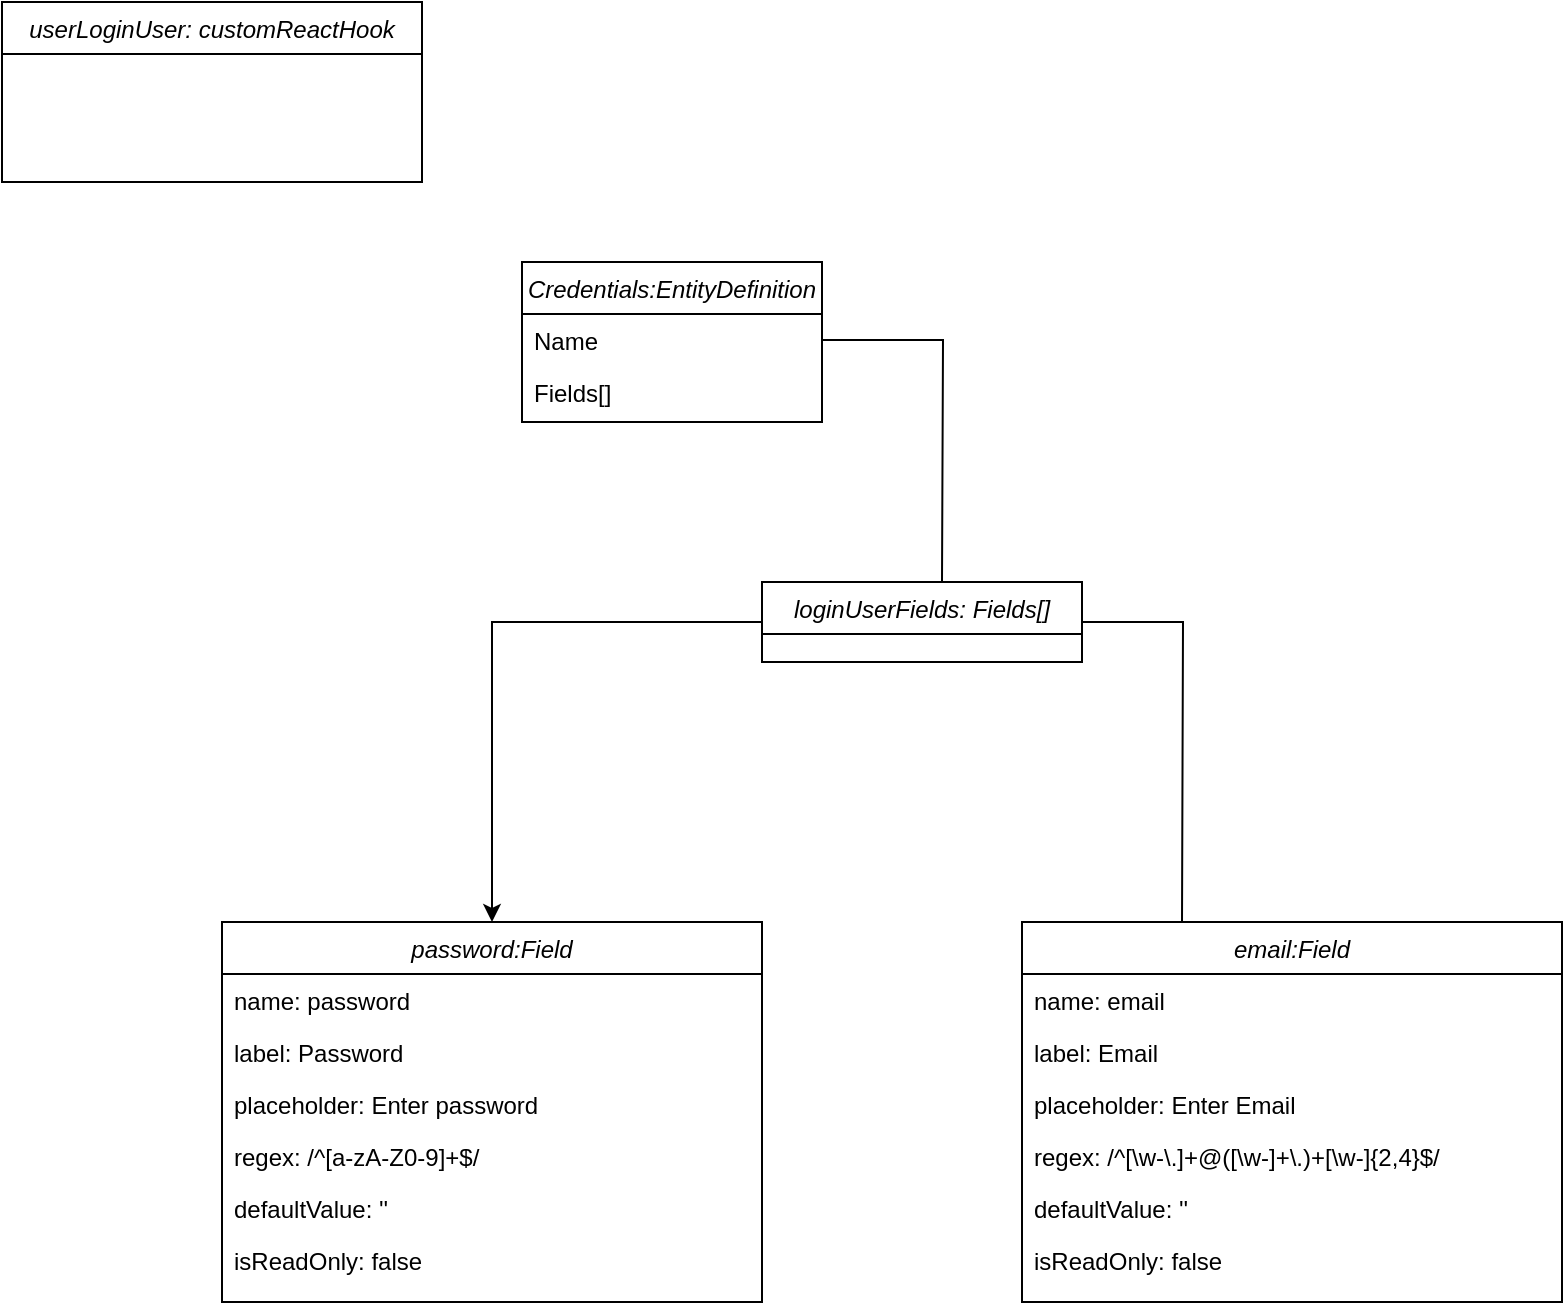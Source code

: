 <mxfile version="22.1.18" type="github">
  <diagram id="C5RBs43oDa-KdzZeNtuy" name="Page-1">
    <mxGraphModel dx="2261" dy="1964" grid="1" gridSize="10" guides="1" tooltips="1" connect="1" arrows="1" fold="1" page="1" pageScale="1" pageWidth="827" pageHeight="1169" math="0" shadow="0">
      <root>
        <mxCell id="WIyWlLk6GJQsqaUBKTNV-0" />
        <mxCell id="WIyWlLk6GJQsqaUBKTNV-1" parent="WIyWlLk6GJQsqaUBKTNV-0" />
        <mxCell id="zkfFHV4jXpPFQw0GAbJ--0" value="Credentials:EntityDefinition&#xa;" style="swimlane;fontStyle=2;align=center;verticalAlign=top;childLayout=stackLayout;horizontal=1;startSize=26;horizontalStack=0;resizeParent=1;resizeLast=0;collapsible=1;marginBottom=0;rounded=0;shadow=0;strokeWidth=1;" parent="WIyWlLk6GJQsqaUBKTNV-1" vertex="1">
          <mxGeometry x="220" y="120" width="150" height="80" as="geometry">
            <mxRectangle x="230" y="140" width="160" height="26" as="alternateBounds" />
          </mxGeometry>
        </mxCell>
        <mxCell id="sOAEiHEBRGRyr1do5JYv-5" style="edgeStyle=orthogonalEdgeStyle;rounded=0;orthogonalLoop=1;jettySize=auto;html=1;endArrow=none;endFill=0;" edge="1" parent="zkfFHV4jXpPFQw0GAbJ--0" source="zkfFHV4jXpPFQw0GAbJ--1">
          <mxGeometry relative="1" as="geometry">
            <mxPoint x="210" y="160" as="targetPoint" />
          </mxGeometry>
        </mxCell>
        <mxCell id="zkfFHV4jXpPFQw0GAbJ--1" value="Name" style="text;align=left;verticalAlign=top;spacingLeft=4;spacingRight=4;overflow=hidden;rotatable=0;points=[[0,0.5],[1,0.5]];portConstraint=eastwest;" parent="zkfFHV4jXpPFQw0GAbJ--0" vertex="1">
          <mxGeometry y="26" width="150" height="26" as="geometry" />
        </mxCell>
        <mxCell id="zkfFHV4jXpPFQw0GAbJ--2" value="Fields[] " style="text;align=left;verticalAlign=top;spacingLeft=4;spacingRight=4;overflow=hidden;rotatable=0;points=[[0,0.5],[1,0.5]];portConstraint=eastwest;rounded=0;shadow=0;html=0;" parent="zkfFHV4jXpPFQw0GAbJ--0" vertex="1">
          <mxGeometry y="52" width="150" height="26" as="geometry" />
        </mxCell>
        <mxCell id="sOAEiHEBRGRyr1do5JYv-10" style="edgeStyle=orthogonalEdgeStyle;rounded=0;orthogonalLoop=1;jettySize=auto;html=1;endArrow=none;endFill=0;" edge="1" parent="WIyWlLk6GJQsqaUBKTNV-1" source="sOAEiHEBRGRyr1do5JYv-6">
          <mxGeometry relative="1" as="geometry">
            <mxPoint x="550" y="450" as="targetPoint" />
          </mxGeometry>
        </mxCell>
        <mxCell id="sOAEiHEBRGRyr1do5JYv-27" style="edgeStyle=orthogonalEdgeStyle;rounded=0;orthogonalLoop=1;jettySize=auto;html=1;entryX=0.5;entryY=0;entryDx=0;entryDy=0;exitX=0;exitY=0.5;exitDx=0;exitDy=0;" edge="1" parent="WIyWlLk6GJQsqaUBKTNV-1" source="sOAEiHEBRGRyr1do5JYv-6" target="sOAEiHEBRGRyr1do5JYv-20">
          <mxGeometry relative="1" as="geometry" />
        </mxCell>
        <mxCell id="sOAEiHEBRGRyr1do5JYv-6" value="loginUserFields: Fields[]&#xa;" style="swimlane;fontStyle=2;align=center;verticalAlign=top;childLayout=stackLayout;horizontal=1;startSize=26;horizontalStack=0;resizeParent=1;resizeLast=0;collapsible=1;marginBottom=0;rounded=0;shadow=0;strokeWidth=1;" vertex="1" parent="WIyWlLk6GJQsqaUBKTNV-1">
          <mxGeometry x="340" y="280" width="160" height="40" as="geometry">
            <mxRectangle x="230" y="140" width="160" height="26" as="alternateBounds" />
          </mxGeometry>
        </mxCell>
        <mxCell id="sOAEiHEBRGRyr1do5JYv-11" value="email:Field&#xa;" style="swimlane;fontStyle=2;align=center;verticalAlign=top;childLayout=stackLayout;horizontal=1;startSize=26;horizontalStack=0;resizeParent=1;resizeLast=0;collapsible=1;marginBottom=0;rounded=0;shadow=0;strokeWidth=1;" vertex="1" parent="WIyWlLk6GJQsqaUBKTNV-1">
          <mxGeometry x="470" y="450" width="270" height="190" as="geometry">
            <mxRectangle x="230" y="140" width="160" height="26" as="alternateBounds" />
          </mxGeometry>
        </mxCell>
        <mxCell id="sOAEiHEBRGRyr1do5JYv-13" value="name: email" style="text;align=left;verticalAlign=top;spacingLeft=4;spacingRight=4;overflow=hidden;rotatable=0;points=[[0,0.5],[1,0.5]];portConstraint=eastwest;" vertex="1" parent="sOAEiHEBRGRyr1do5JYv-11">
          <mxGeometry y="26" width="270" height="26" as="geometry" />
        </mxCell>
        <mxCell id="sOAEiHEBRGRyr1do5JYv-14" value="label: Email&#xa;" style="text;align=left;verticalAlign=top;spacingLeft=4;spacingRight=4;overflow=hidden;rotatable=0;points=[[0,0.5],[1,0.5]];portConstraint=eastwest;rounded=0;shadow=0;html=0;" vertex="1" parent="sOAEiHEBRGRyr1do5JYv-11">
          <mxGeometry y="52" width="270" height="26" as="geometry" />
        </mxCell>
        <mxCell id="sOAEiHEBRGRyr1do5JYv-15" value="placeholder: Enter Email&#xa;" style="text;align=left;verticalAlign=top;spacingLeft=4;spacingRight=4;overflow=hidden;rotatable=0;points=[[0,0.5],[1,0.5]];portConstraint=eastwest;rounded=0;shadow=0;html=0;" vertex="1" parent="sOAEiHEBRGRyr1do5JYv-11">
          <mxGeometry y="78" width="270" height="26" as="geometry" />
        </mxCell>
        <mxCell id="sOAEiHEBRGRyr1do5JYv-16" value="regex: /^[\w-\.]+@([\w-]+\.)+[\w-]{2,4}$/" style="text;align=left;verticalAlign=top;spacingLeft=4;spacingRight=4;overflow=hidden;rotatable=0;points=[[0,0.5],[1,0.5]];portConstraint=eastwest;rounded=0;shadow=0;html=0;" vertex="1" parent="sOAEiHEBRGRyr1do5JYv-11">
          <mxGeometry y="104" width="270" height="26" as="geometry" />
        </mxCell>
        <mxCell id="sOAEiHEBRGRyr1do5JYv-19" value="defaultValue: &#39;&#39;&#xa;" style="text;align=left;verticalAlign=top;spacingLeft=4;spacingRight=4;overflow=hidden;rotatable=0;points=[[0,0.5],[1,0.5]];portConstraint=eastwest;rounded=0;shadow=0;html=0;" vertex="1" parent="sOAEiHEBRGRyr1do5JYv-11">
          <mxGeometry y="130" width="270" height="26" as="geometry" />
        </mxCell>
        <mxCell id="sOAEiHEBRGRyr1do5JYv-17" value="isReadOnly: false" style="text;align=left;verticalAlign=top;spacingLeft=4;spacingRight=4;overflow=hidden;rotatable=0;points=[[0,0.5],[1,0.5]];portConstraint=eastwest;rounded=0;shadow=0;html=0;" vertex="1" parent="sOAEiHEBRGRyr1do5JYv-11">
          <mxGeometry y="156" width="270" height="24" as="geometry" />
        </mxCell>
        <mxCell id="sOAEiHEBRGRyr1do5JYv-20" value="password:Field&#xa;" style="swimlane;fontStyle=2;align=center;verticalAlign=top;childLayout=stackLayout;horizontal=1;startSize=26;horizontalStack=0;resizeParent=1;resizeLast=0;collapsible=1;marginBottom=0;rounded=0;shadow=0;strokeWidth=1;" vertex="1" parent="WIyWlLk6GJQsqaUBKTNV-1">
          <mxGeometry x="70" y="450" width="270" height="190" as="geometry">
            <mxRectangle x="230" y="140" width="160" height="26" as="alternateBounds" />
          </mxGeometry>
        </mxCell>
        <mxCell id="sOAEiHEBRGRyr1do5JYv-21" value="name: password" style="text;align=left;verticalAlign=top;spacingLeft=4;spacingRight=4;overflow=hidden;rotatable=0;points=[[0,0.5],[1,0.5]];portConstraint=eastwest;" vertex="1" parent="sOAEiHEBRGRyr1do5JYv-20">
          <mxGeometry y="26" width="270" height="26" as="geometry" />
        </mxCell>
        <mxCell id="sOAEiHEBRGRyr1do5JYv-22" value="label: Password&#xa;" style="text;align=left;verticalAlign=top;spacingLeft=4;spacingRight=4;overflow=hidden;rotatable=0;points=[[0,0.5],[1,0.5]];portConstraint=eastwest;rounded=0;shadow=0;html=0;" vertex="1" parent="sOAEiHEBRGRyr1do5JYv-20">
          <mxGeometry y="52" width="270" height="26" as="geometry" />
        </mxCell>
        <mxCell id="sOAEiHEBRGRyr1do5JYv-23" value="placeholder: Enter password&#xa;" style="text;align=left;verticalAlign=top;spacingLeft=4;spacingRight=4;overflow=hidden;rotatable=0;points=[[0,0.5],[1,0.5]];portConstraint=eastwest;rounded=0;shadow=0;html=0;" vertex="1" parent="sOAEiHEBRGRyr1do5JYv-20">
          <mxGeometry y="78" width="270" height="26" as="geometry" />
        </mxCell>
        <mxCell id="sOAEiHEBRGRyr1do5JYv-24" value="regex: /^[a-zA-Z0-9]+$/" style="text;align=left;verticalAlign=top;spacingLeft=4;spacingRight=4;overflow=hidden;rotatable=0;points=[[0,0.5],[1,0.5]];portConstraint=eastwest;rounded=0;shadow=0;html=0;" vertex="1" parent="sOAEiHEBRGRyr1do5JYv-20">
          <mxGeometry y="104" width="270" height="26" as="geometry" />
        </mxCell>
        <mxCell id="sOAEiHEBRGRyr1do5JYv-25" value="defaultValue: &#39;&#39;&#xa;" style="text;align=left;verticalAlign=top;spacingLeft=4;spacingRight=4;overflow=hidden;rotatable=0;points=[[0,0.5],[1,0.5]];portConstraint=eastwest;rounded=0;shadow=0;html=0;" vertex="1" parent="sOAEiHEBRGRyr1do5JYv-20">
          <mxGeometry y="130" width="270" height="26" as="geometry" />
        </mxCell>
        <mxCell id="sOAEiHEBRGRyr1do5JYv-26" value="isReadOnly: false" style="text;align=left;verticalAlign=top;spacingLeft=4;spacingRight=4;overflow=hidden;rotatable=0;points=[[0,0.5],[1,0.5]];portConstraint=eastwest;rounded=0;shadow=0;html=0;" vertex="1" parent="sOAEiHEBRGRyr1do5JYv-20">
          <mxGeometry y="156" width="270" height="24" as="geometry" />
        </mxCell>
        <mxCell id="sOAEiHEBRGRyr1do5JYv-28" value="userLoginUser: customReactHook" style="swimlane;fontStyle=2;align=center;verticalAlign=top;childLayout=stackLayout;horizontal=1;startSize=26;horizontalStack=0;resizeParent=1;resizeLast=0;collapsible=1;marginBottom=0;rounded=0;shadow=0;strokeWidth=1;" vertex="1" collapsed="1" parent="WIyWlLk6GJQsqaUBKTNV-1">
          <mxGeometry x="-40" y="-10" width="210" height="90" as="geometry">
            <mxRectangle x="10" y="-10" width="150" height="80" as="alternateBounds" />
          </mxGeometry>
        </mxCell>
        <mxCell id="sOAEiHEBRGRyr1do5JYv-29" style="edgeStyle=orthogonalEdgeStyle;rounded=0;orthogonalLoop=1;jettySize=auto;html=1;endArrow=none;endFill=0;" edge="1" parent="sOAEiHEBRGRyr1do5JYv-28" source="sOAEiHEBRGRyr1do5JYv-30">
          <mxGeometry relative="1" as="geometry">
            <mxPoint x="210" y="160" as="targetPoint" />
          </mxGeometry>
        </mxCell>
        <mxCell id="sOAEiHEBRGRyr1do5JYv-30" value="Name" style="text;align=left;verticalAlign=top;spacingLeft=4;spacingRight=4;overflow=hidden;rotatable=0;points=[[0,0.5],[1,0.5]];portConstraint=eastwest;" vertex="1" parent="sOAEiHEBRGRyr1do5JYv-28">
          <mxGeometry y="26" width="150" height="26" as="geometry" />
        </mxCell>
        <mxCell id="sOAEiHEBRGRyr1do5JYv-31" value="Fields[] " style="text;align=left;verticalAlign=top;spacingLeft=4;spacingRight=4;overflow=hidden;rotatable=0;points=[[0,0.5],[1,0.5]];portConstraint=eastwest;rounded=0;shadow=0;html=0;" vertex="1" parent="sOAEiHEBRGRyr1do5JYv-28">
          <mxGeometry y="52" width="150" height="26" as="geometry" />
        </mxCell>
        <mxCell id="sOAEiHEBRGRyr1do5JYv-32" value="Name" style="text;align=left;verticalAlign=top;spacingLeft=4;spacingRight=4;overflow=hidden;rotatable=0;points=[[0,0.5],[1,0.5]];portConstraint=eastwest;" vertex="1" parent="sOAEiHEBRGRyr1do5JYv-28">
          <mxGeometry x="30" y="20" width="150" height="26" as="geometry" />
        </mxCell>
      </root>
    </mxGraphModel>
  </diagram>
</mxfile>
